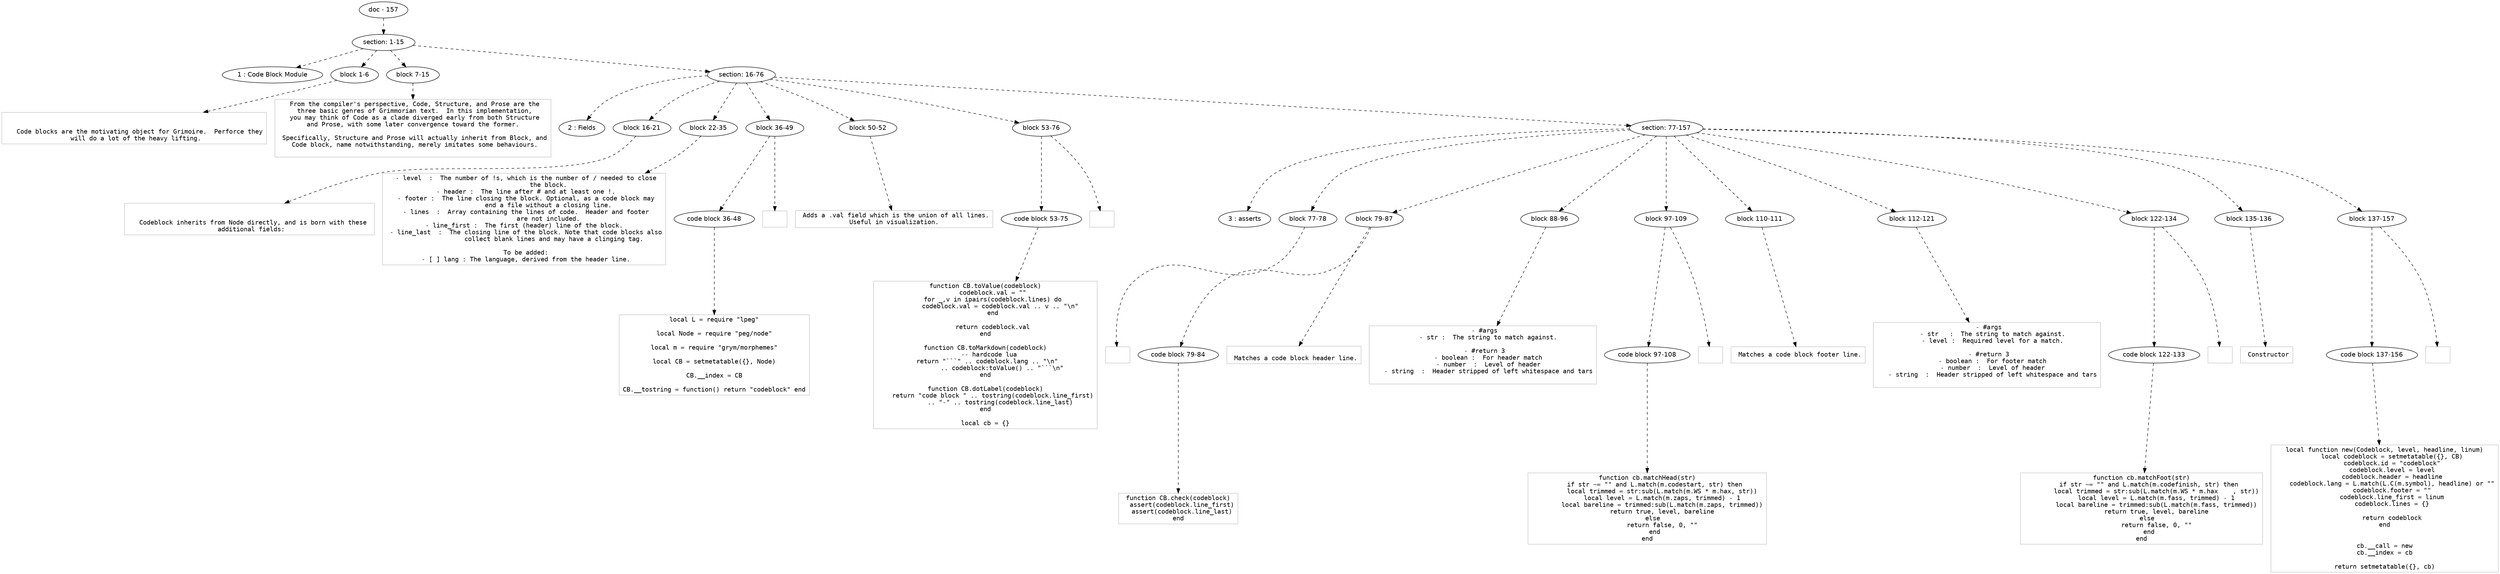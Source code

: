digraph hierarchy {

node [fontname=Helvetica]
edge [style=dashed]

doc_0 [label="doc - 157"]


doc_0 -> { section_1}
{rank=same; section_1}

section_1 [label="section: 1-15"]


section_1 -> { header_2 block_3 block_4 section_5}
{rank=same; header_2 block_3 block_4 section_5}

header_2 [label="1 : Code Block Module"]

block_3 [label="block 1-6"]

block_4 [label="block 7-15"]

section_5 [label="section: 16-76"]



block_3 -> leaf_6
leaf_6  [color=Gray,shape=rectangle,fontname=Inconsolata,label="

   Code blocks are the motivating object for Grimoire.  Perforce they
 will do a lot of the heavy lifting.
"]

block_4 -> leaf_7
leaf_7  [color=Gray,shape=rectangle,fontname=Inconsolata,label=" From the compiler's perspective, Code, Structure, and Prose are the
 three basic genres of Grimmorian text.  In this implementation,
 you may think of Code as a clade diverged early from both Structure
 and Prose, with some later convergence toward the former. 
 
 Specifically, Structure and Prose will actually inherit from Block, and
 Code block, name notwithstanding, merely imitates some behaviours.
 
"]
section_5 -> { header_8 block_9 block_10 block_11 block_12 block_13 section_14}
{rank=same; header_8 block_9 block_10 block_11 block_12 block_13 section_14}

header_8 [label="2 : Fields"]

block_9 [label="block 16-21"]

block_10 [label="block 22-35"]

block_11 [label="block 36-49"]

block_12 [label="block 50-52"]

block_13 [label="block 53-76"]

section_14 [label="section: 77-157"]



block_9 -> leaf_15
leaf_15  [color=Gray,shape=rectangle,fontname=Inconsolata,label="

   Codeblock inherits from Node directly, and is born with these 
 additional fields:
"]

block_10 -> leaf_16
leaf_16  [color=Gray,shape=rectangle,fontname=Inconsolata,label=" - level  :  The number of !s, which is the number of / needed to close
             the block.
 - header :  The line after # and at least one !.
 - footer :  The line closing the block. Optional, as a code block may
             end a file without a closing line.
 - lines  :  Array containing the lines of code.  Header and footer
             are not included.
 - line_first :  The first (header) line of the block. 
 - line_last  :  The closing line of the block. Note that code blocks also
                 collect blank lines and may have a clinging tag. 
 
 To be added:
 - [ ] lang : The language, derived from the header line.
"]
block_11 -> { codeblock_17}
{rank=same; codeblock_17}

codeblock_17 [label="code block 36-48"]



codeblock_17 -> leaf_18
leaf_18  [color=Gray,shape=rectangle,fontname=Inconsolata,label="local L = require \"lpeg\"

local Node = require \"peg/node\"

local m = require \"grym/morphemes\"

local CB = setmetatable({}, Node)

CB.__index = CB

CB.__tostring = function() return \"codeblock\" end"]

block_11 -> leaf_19
leaf_19  [color=Gray,shape=rectangle,fontname=Inconsolata,label=""]

block_12 -> leaf_20
leaf_20  [color=Gray,shape=rectangle,fontname=Inconsolata,label=" Adds a .val field which is the union of all lines.
 Useful in visualization. 
"]
block_13 -> { codeblock_21}
{rank=same; codeblock_21}

codeblock_21 [label="code block 53-75"]



codeblock_21 -> leaf_22
leaf_22  [color=Gray,shape=rectangle,fontname=Inconsolata,label="function CB.toValue(codeblock)
    codeblock.val = \"\"
    for _,v in ipairs(codeblock.lines) do
        codeblock.val = codeblock.val .. v .. \"\\n\"
    end

    return codeblock.val
end

function CB.toMarkdown(codeblock)
  -- hardcode lua
  return \"```\" .. codeblock.lang .. \"\\n\" 
         .. codeblock:toValue() .. \"```\\n\"
end

function CB.dotLabel(codeblock)
    return \"code block \" .. tostring(codeblock.line_first)
        .. \"-\" .. tostring(codeblock.line_last)
end

local cb = {}"]

block_13 -> leaf_23
leaf_23  [color=Gray,shape=rectangle,fontname=Inconsolata,label=""]
section_14 -> { header_24 block_25 block_26 block_27 block_28 block_29 block_30 block_31 block_32 block_33}
{rank=same; header_24 block_25 block_26 block_27 block_28 block_29 block_30 block_31 block_32 block_33}

header_24 [label="3 : asserts"]

block_25 [label="block 77-78"]

block_26 [label="block 79-87"]

block_27 [label="block 88-96"]

block_28 [label="block 97-109"]

block_29 [label="block 110-111"]

block_30 [label="block 112-121"]

block_31 [label="block 122-134"]

block_32 [label="block 135-136"]

block_33 [label="block 137-157"]



block_25 -> leaf_34
leaf_34  [color=Gray,shape=rectangle,fontname=Inconsolata,label=""]
block_26 -> { codeblock_35}
{rank=same; codeblock_35}

codeblock_35 [label="code block 79-84"]



codeblock_35 -> leaf_36
leaf_36  [color=Gray,shape=rectangle,fontname=Inconsolata,label="function CB.check(codeblock)
  assert(codeblock.line_first)
  assert(codeblock.line_last)
end"]

block_26 -> leaf_37
leaf_37  [color=Gray,shape=rectangle,fontname=Inconsolata,label="
 Matches a code block header line.
"]

block_27 -> leaf_38
leaf_38  [color=Gray,shape=rectangle,fontname=Inconsolata,label=" - #args
   - str :  The string to match against.
 
 - #return 3
   - boolean :  For header match
   - number  :  Level of header
   - string  :  Header stripped of left whitespace and tars

"]
block_28 -> { codeblock_39}
{rank=same; codeblock_39}

codeblock_39 [label="code block 97-108"]



codeblock_39 -> leaf_40
leaf_40  [color=Gray,shape=rectangle,fontname=Inconsolata,label="function cb.matchHead(str)
    if str ~= \"\" and L.match(m.codestart, str) then
        local trimmed = str:sub(L.match(m.WS * m.hax, str))
        local level = L.match(m.zaps, trimmed) - 1
        local bareline = trimmed:sub(L.match(m.zaps, trimmed))
        return true, level, bareline
    else 
        return false, 0, \"\"
    end
end"]

block_28 -> leaf_41
leaf_41  [color=Gray,shape=rectangle,fontname=Inconsolata,label=""]

block_29 -> leaf_42
leaf_42  [color=Gray,shape=rectangle,fontname=Inconsolata,label=" Matches a code block footer line.
"]

block_30 -> leaf_43
leaf_43  [color=Gray,shape=rectangle,fontname=Inconsolata,label=" - #args
   - str   :  The string to match against.
   - level :  Required level for a match.
 
 - #return 3
   - boolean :  For footer match
   - number  :  Level of header
   - string  :  Header stripped of left whitespace and tars

"]
block_31 -> { codeblock_44}
{rank=same; codeblock_44}

codeblock_44 [label="code block 122-133"]



codeblock_44 -> leaf_45
leaf_45  [color=Gray,shape=rectangle,fontname=Inconsolata,label="function cb.matchFoot(str)
    if str ~= \"\" and L.match(m.codefinish, str) then
        local trimmed = str:sub(L.match(m.WS * m.hax    , str))
        local level = L.match(m.fass, trimmed) - 1
        local bareline = trimmed:sub(L.match(m.fass, trimmed))
        return true, level, bareline
    else 
        return false, 0, \"\"
    end
end"]

block_31 -> leaf_46
leaf_46  [color=Gray,shape=rectangle,fontname=Inconsolata,label=""]

block_32 -> leaf_47
leaf_47  [color=Gray,shape=rectangle,fontname=Inconsolata,label=" Constructor
"]
block_33 -> { codeblock_48}
{rank=same; codeblock_48}

codeblock_48 [label="code block 137-156"]



codeblock_48 -> leaf_49
leaf_49  [color=Gray,shape=rectangle,fontname=Inconsolata,label="local function new(Codeblock, level, headline, linum)
    local codeblock = setmetatable({}, CB)
    codeblock.id = \"codeblock\"
    codeblock.level = level
    codeblock.header = headline
    codeblock.lang = L.match(L.C(m.symbol), headline) or \"\"
    codeblock.footer = \"\"
    codeblock.line_first = linum
    codeblock.lines = {}

    return codeblock
end


cb.__call = new
cb.__index = cb

return setmetatable({}, cb)"]

block_33 -> leaf_50
leaf_50  [color=Gray,shape=rectangle,fontname=Inconsolata,label=""]

}
